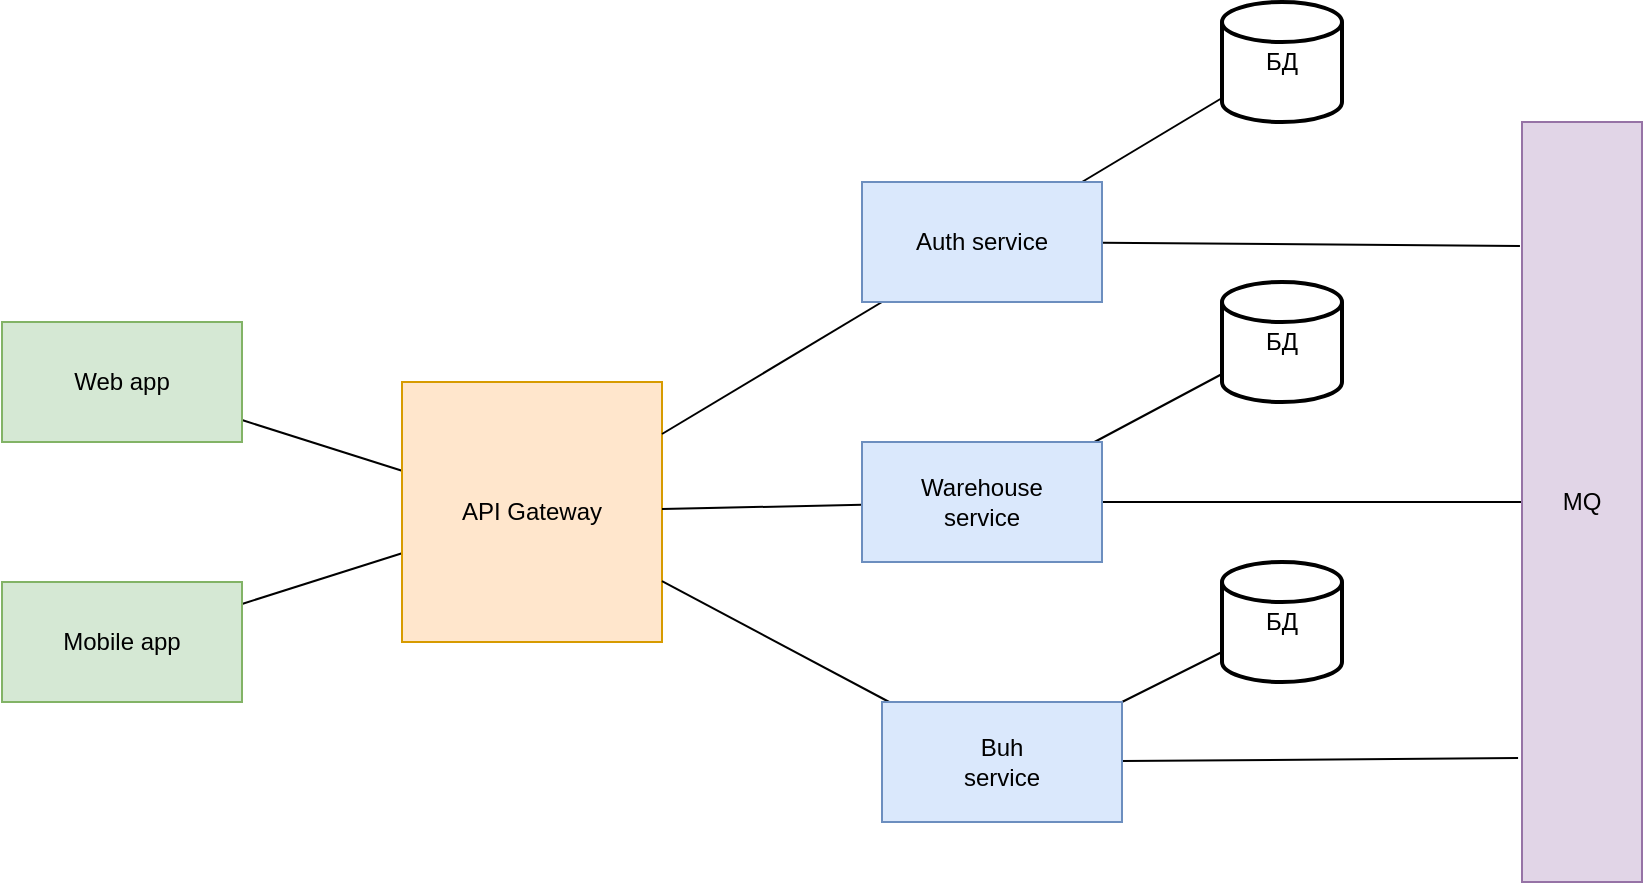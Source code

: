 <mxfile version="21.6.8" type="device">
  <diagram name="Страница — 1" id="3KOQck0_MjvoC9P0ZxJp">
    <mxGraphModel dx="1418" dy="828" grid="1" gridSize="10" guides="1" tooltips="1" connect="1" arrows="1" fold="1" page="1" pageScale="1" pageWidth="827" pageHeight="1169" math="0" shadow="0">
      <root>
        <mxCell id="0" />
        <mxCell id="1" parent="0" />
        <mxCell id="qoEJ_nHmYkggTwuVsanc-32" style="rounded=0;orthogonalLoop=1;jettySize=auto;html=1;endArrow=none;endFill=0;" parent="1" source="qoEJ_nHmYkggTwuVsanc-20" target="qoEJ_nHmYkggTwuVsanc-22" edge="1">
          <mxGeometry relative="1" as="geometry" />
        </mxCell>
        <mxCell id="qoEJ_nHmYkggTwuVsanc-20" value="Web app" style="rounded=0;whiteSpace=wrap;html=1;fillColor=#d5e8d4;strokeColor=#82b366;" parent="1" vertex="1">
          <mxGeometry x="20" y="210" width="120" height="60" as="geometry" />
        </mxCell>
        <mxCell id="qoEJ_nHmYkggTwuVsanc-33" style="rounded=0;orthogonalLoop=1;jettySize=auto;html=1;endArrow=none;endFill=0;" parent="1" source="qoEJ_nHmYkggTwuVsanc-21" target="qoEJ_nHmYkggTwuVsanc-22" edge="1">
          <mxGeometry relative="1" as="geometry" />
        </mxCell>
        <mxCell id="qoEJ_nHmYkggTwuVsanc-21" value="Mobile app" style="rounded=0;whiteSpace=wrap;html=1;fillColor=#d5e8d4;strokeColor=#82b366;" parent="1" vertex="1">
          <mxGeometry x="20" y="340" width="120" height="60" as="geometry" />
        </mxCell>
        <mxCell id="qoEJ_nHmYkggTwuVsanc-22" value="API Gateway" style="whiteSpace=wrap;html=1;aspect=fixed;fillColor=#ffe6cc;strokeColor=#d79b00;" parent="1" vertex="1">
          <mxGeometry x="220" y="240" width="130" height="130" as="geometry" />
        </mxCell>
        <mxCell id="qoEJ_nHmYkggTwuVsanc-25" style="rounded=0;orthogonalLoop=1;jettySize=auto;html=1;endArrow=none;endFill=0;" parent="1" source="qoEJ_nHmYkggTwuVsanc-23" target="qoEJ_nHmYkggTwuVsanc-24" edge="1">
          <mxGeometry relative="1" as="geometry" />
        </mxCell>
        <mxCell id="qoEJ_nHmYkggTwuVsanc-30" style="rounded=0;orthogonalLoop=1;jettySize=auto;html=1;startArrow=none;startFill=0;endArrow=none;endFill=0;" parent="1" source="qoEJ_nHmYkggTwuVsanc-23" target="qoEJ_nHmYkggTwuVsanc-22" edge="1">
          <mxGeometry relative="1" as="geometry" />
        </mxCell>
        <mxCell id="qoEJ_nHmYkggTwuVsanc-36" style="rounded=0;orthogonalLoop=1;jettySize=auto;html=1;startArrow=none;startFill=0;endArrow=none;endFill=0;entryX=-0.017;entryY=0.163;entryDx=0;entryDy=0;entryPerimeter=0;" parent="1" source="qoEJ_nHmYkggTwuVsanc-23" target="qoEJ_nHmYkggTwuVsanc-34" edge="1">
          <mxGeometry relative="1" as="geometry" />
        </mxCell>
        <mxCell id="qoEJ_nHmYkggTwuVsanc-23" value="Auth service" style="rounded=0;whiteSpace=wrap;html=1;fillColor=#dae8fc;strokeColor=#6c8ebf;" parent="1" vertex="1">
          <mxGeometry x="450" y="140" width="120" height="60" as="geometry" />
        </mxCell>
        <mxCell id="qoEJ_nHmYkggTwuVsanc-24" value="БД" style="strokeWidth=2;html=1;shape=mxgraph.flowchart.database;whiteSpace=wrap;" parent="1" vertex="1">
          <mxGeometry x="630" y="50" width="60" height="60" as="geometry" />
        </mxCell>
        <mxCell id="qoEJ_nHmYkggTwuVsanc-27" style="rounded=0;orthogonalLoop=1;jettySize=auto;html=1;endArrow=none;endFill=0;" parent="1" source="qoEJ_nHmYkggTwuVsanc-28" target="qoEJ_nHmYkggTwuVsanc-29" edge="1">
          <mxGeometry relative="1" as="geometry" />
        </mxCell>
        <mxCell id="qoEJ_nHmYkggTwuVsanc-31" style="rounded=0;orthogonalLoop=1;jettySize=auto;html=1;startArrow=none;startFill=0;endArrow=none;endFill=0;" parent="1" source="qoEJ_nHmYkggTwuVsanc-28" target="qoEJ_nHmYkggTwuVsanc-22" edge="1">
          <mxGeometry relative="1" as="geometry" />
        </mxCell>
        <mxCell id="qoEJ_nHmYkggTwuVsanc-37" style="rounded=0;orthogonalLoop=1;jettySize=auto;html=1;startArrow=none;startFill=0;exitX=1;exitY=0.5;exitDx=0;exitDy=0;endArrow=none;endFill=0;entryX=0;entryY=0.5;entryDx=0;entryDy=0;" parent="1" source="qoEJ_nHmYkggTwuVsanc-28" target="qoEJ_nHmYkggTwuVsanc-34" edge="1">
          <mxGeometry relative="1" as="geometry" />
        </mxCell>
        <mxCell id="qoEJ_nHmYkggTwuVsanc-28" value="Warehouse &lt;br&gt;service" style="rounded=0;whiteSpace=wrap;html=1;fillColor=#dae8fc;strokeColor=#6c8ebf;" parent="1" vertex="1">
          <mxGeometry x="450" y="270" width="120" height="60" as="geometry" />
        </mxCell>
        <mxCell id="qoEJ_nHmYkggTwuVsanc-29" value="БД" style="strokeWidth=2;html=1;shape=mxgraph.flowchart.database;whiteSpace=wrap;" parent="1" vertex="1">
          <mxGeometry x="630" y="190" width="60" height="60" as="geometry" />
        </mxCell>
        <mxCell id="qoEJ_nHmYkggTwuVsanc-34" value="MQ" style="rounded=0;whiteSpace=wrap;html=1;fillColor=#e1d5e7;strokeColor=#9673a6;" parent="1" vertex="1">
          <mxGeometry x="780" y="110" width="60" height="380" as="geometry" />
        </mxCell>
        <mxCell id="qoEJ_nHmYkggTwuVsanc-40" style="rounded=0;orthogonalLoop=1;jettySize=auto;html=1;startArrow=none;startFill=0;endArrow=none;endFill=0;" parent="1" source="qoEJ_nHmYkggTwuVsanc-38" target="qoEJ_nHmYkggTwuVsanc-22" edge="1">
          <mxGeometry relative="1" as="geometry" />
        </mxCell>
        <mxCell id="qoEJ_nHmYkggTwuVsanc-41" style="rounded=0;orthogonalLoop=1;jettySize=auto;html=1;endArrow=none;endFill=0;" parent="1" source="qoEJ_nHmYkggTwuVsanc-38" target="qoEJ_nHmYkggTwuVsanc-39" edge="1">
          <mxGeometry relative="1" as="geometry" />
        </mxCell>
        <mxCell id="qoEJ_nHmYkggTwuVsanc-42" style="rounded=0;orthogonalLoop=1;jettySize=auto;html=1;entryX=-0.033;entryY=0.837;entryDx=0;entryDy=0;entryPerimeter=0;endArrow=none;endFill=0;" parent="1" source="qoEJ_nHmYkggTwuVsanc-38" target="qoEJ_nHmYkggTwuVsanc-34" edge="1">
          <mxGeometry relative="1" as="geometry" />
        </mxCell>
        <mxCell id="qoEJ_nHmYkggTwuVsanc-38" value="Buh&lt;br&gt;service" style="rounded=0;whiteSpace=wrap;html=1;fillColor=#dae8fc;strokeColor=#6c8ebf;" parent="1" vertex="1">
          <mxGeometry x="460" y="400" width="120" height="60" as="geometry" />
        </mxCell>
        <mxCell id="qoEJ_nHmYkggTwuVsanc-39" value="БД" style="strokeWidth=2;html=1;shape=mxgraph.flowchart.database;whiteSpace=wrap;" parent="1" vertex="1">
          <mxGeometry x="630" y="330" width="60" height="60" as="geometry" />
        </mxCell>
      </root>
    </mxGraphModel>
  </diagram>
</mxfile>
